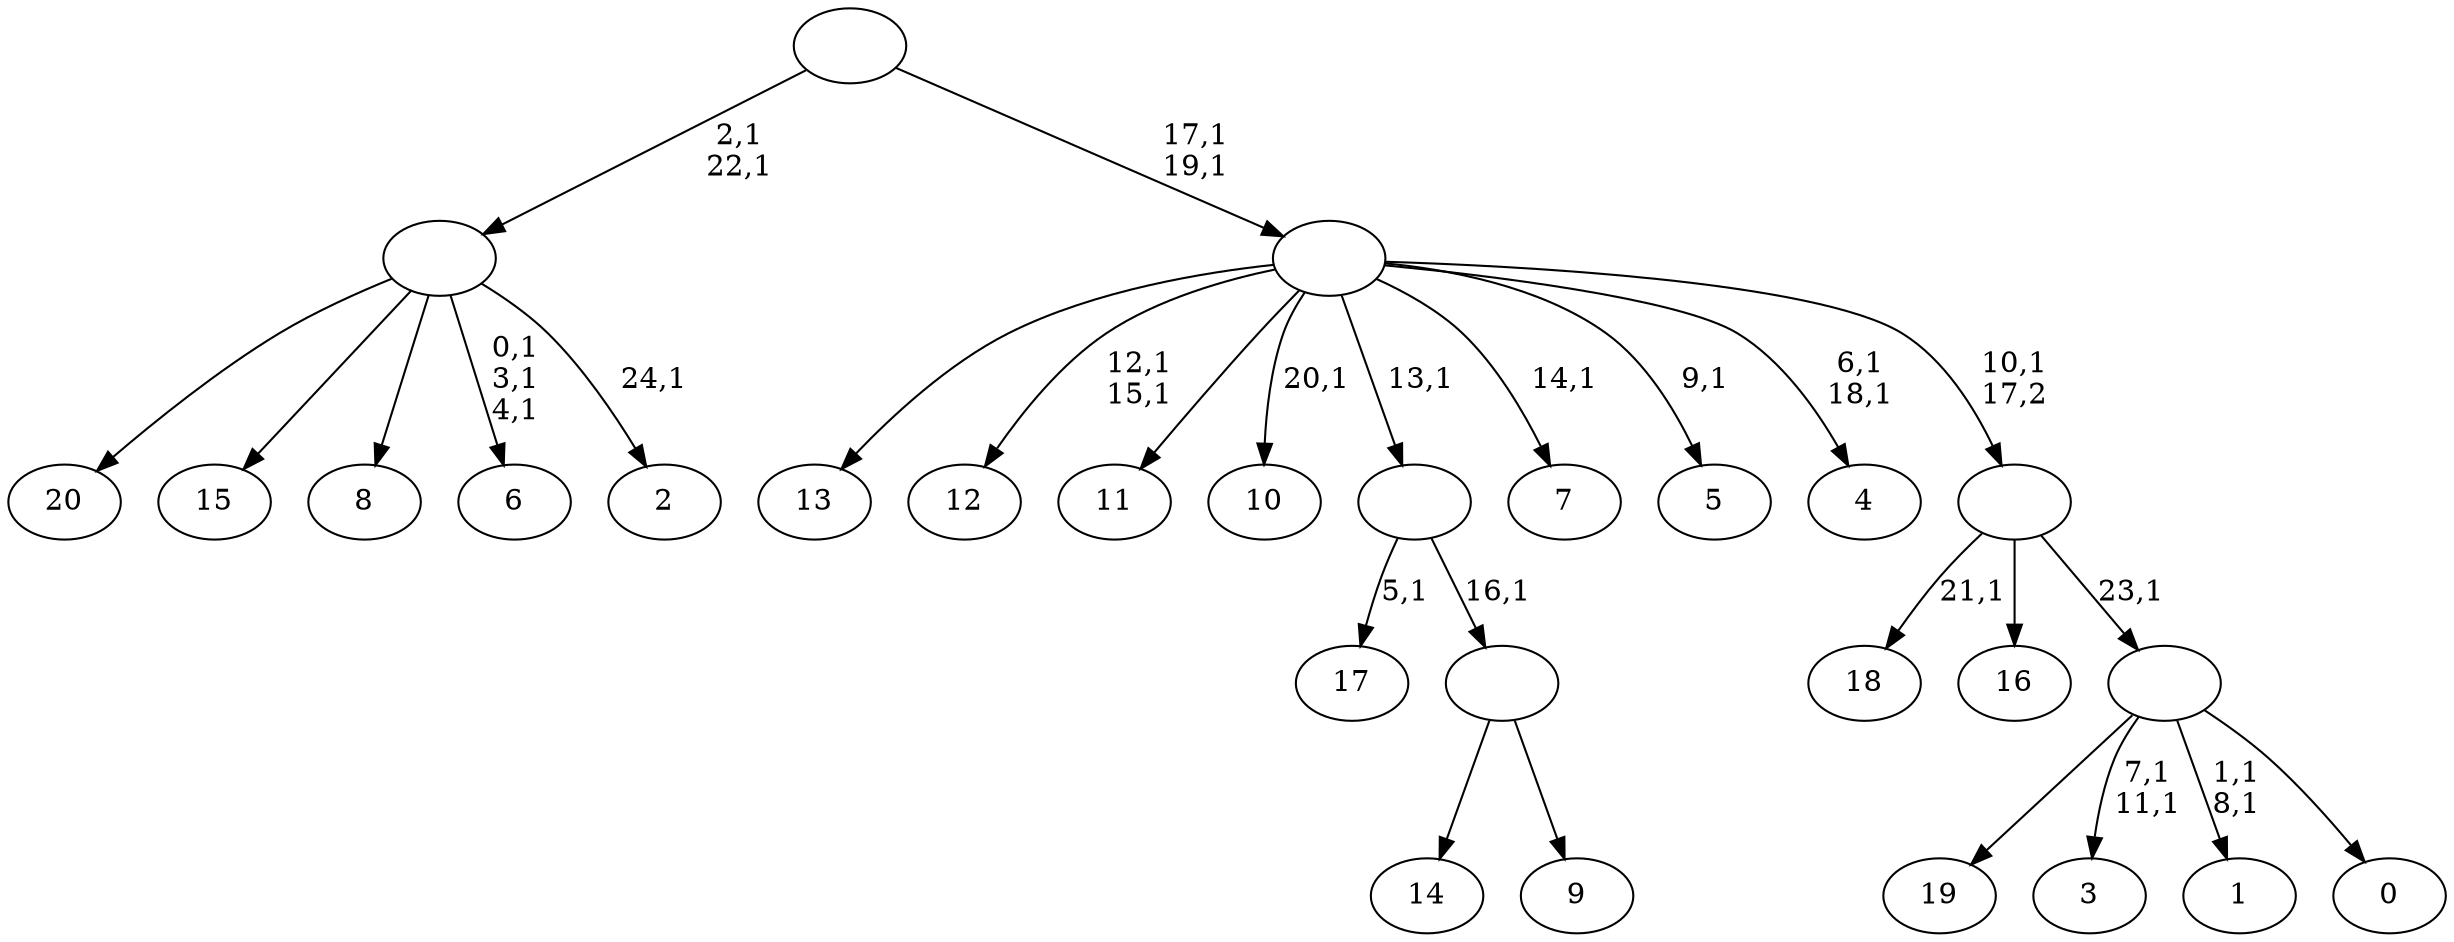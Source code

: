 digraph T {
	46 [label="20"]
	45 [label="19"]
	44 [label="18"]
	42 [label="17"]
	40 [label="16"]
	39 [label="15"]
	38 [label="14"]
	37 [label="13"]
	36 [label="12"]
	33 [label="11"]
	32 [label="10"]
	30 [label="9"]
	29 [label=""]
	28 [label=""]
	27 [label="8"]
	26 [label="7"]
	24 [label="6"]
	20 [label="5"]
	18 [label="4"]
	15 [label="3"]
	12 [label="2"]
	10 [label=""]
	8 [label="1"]
	5 [label="0"]
	4 [label=""]
	3 [label=""]
	2 [label=""]
	0 [label=""]
	29 -> 38 [label=""]
	29 -> 30 [label=""]
	28 -> 42 [label="5,1"]
	28 -> 29 [label="16,1"]
	10 -> 12 [label="24,1"]
	10 -> 24 [label="0,1\n3,1\n4,1"]
	10 -> 46 [label=""]
	10 -> 39 [label=""]
	10 -> 27 [label=""]
	4 -> 8 [label="1,1\n8,1"]
	4 -> 15 [label="7,1\n11,1"]
	4 -> 45 [label=""]
	4 -> 5 [label=""]
	3 -> 44 [label="21,1"]
	3 -> 40 [label=""]
	3 -> 4 [label="23,1"]
	2 -> 18 [label="6,1\n18,1"]
	2 -> 20 [label="9,1"]
	2 -> 26 [label="14,1"]
	2 -> 32 [label="20,1"]
	2 -> 36 [label="12,1\n15,1"]
	2 -> 37 [label=""]
	2 -> 33 [label=""]
	2 -> 28 [label="13,1"]
	2 -> 3 [label="10,1\n17,2"]
	0 -> 2 [label="17,1\n19,1"]
	0 -> 10 [label="2,1\n22,1"]
}
